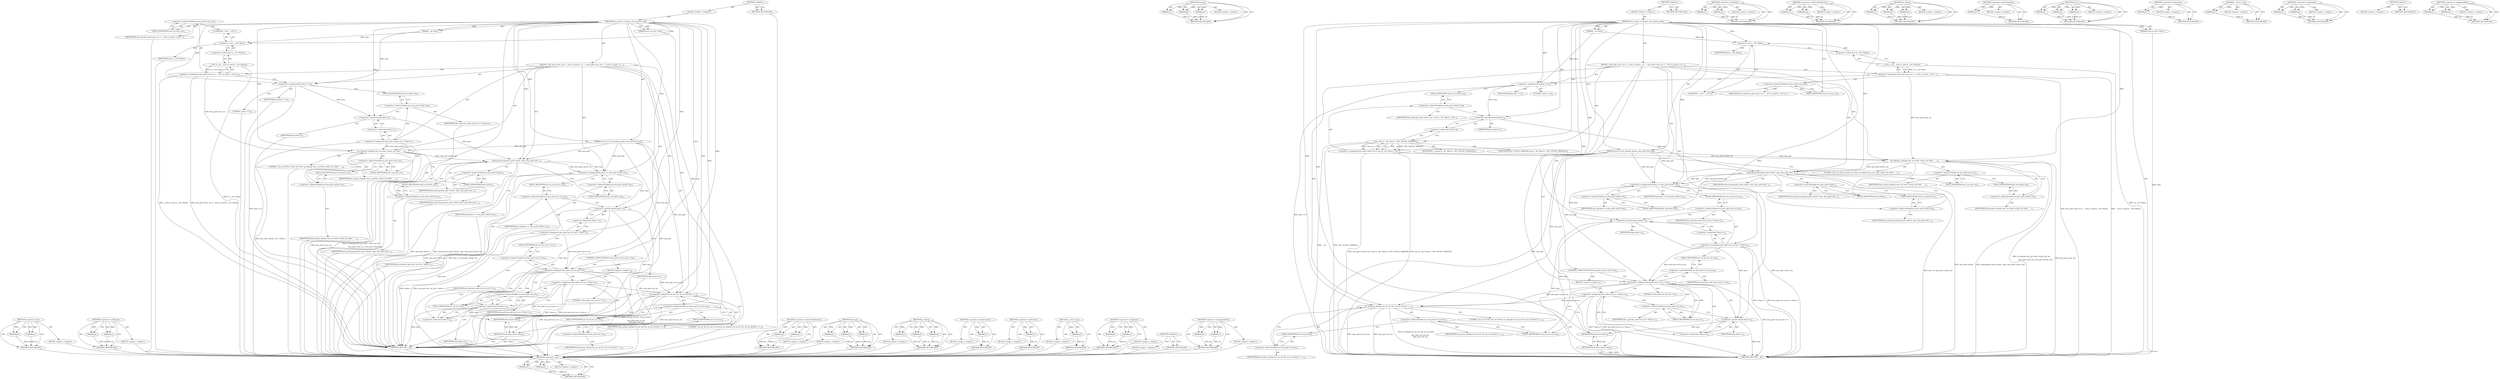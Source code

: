 digraph "&lt;operator&gt;.assignmentPlus" {
vulnerable_129 [label=<(METHOD,&lt;operator&gt;.cast)>];
vulnerable_130 [label=<(PARAM,p1)>];
vulnerable_131 [label=<(PARAM,p2)>];
vulnerable_132 [label=<(BLOCK,&lt;empty&gt;,&lt;empty&gt;)>];
vulnerable_133 [label=<(METHOD_RETURN,ANY)>];
vulnerable_155 [label=<(METHOD,&lt;operator&gt;.notEquals)>];
vulnerable_156 [label=<(PARAM,p1)>];
vulnerable_157 [label=<(PARAM,p2)>];
vulnerable_158 [label=<(BLOCK,&lt;empty&gt;,&lt;empty&gt;)>];
vulnerable_159 [label=<(METHOD_RETURN,ANY)>];
vulnerable_6 [label=<(METHOD,&lt;global&gt;)<SUB>1</SUB>>];
vulnerable_7 [label=<(BLOCK,&lt;empty&gt;,&lt;empty&gt;)<SUB>1</SUB>>];
vulnerable_8 [label=<(METHOD,nci_extract_rf_params_nfca_passive_poll)<SUB>1</SUB>>];
vulnerable_9 [label=<(PARAM,struct nci_dev *ndev)<SUB>1</SUB>>];
vulnerable_10 [label=<(PARAM,struct rf_tech_specific_params_nfca_poll *nfca_poll)<SUB>2</SUB>>];
vulnerable_11 [label=<(PARAM,__u8 *data)<SUB>3</SUB>>];
vulnerable_12 [label=<(BLOCK,{
 	nfca_poll-&gt;sens_res = __le16_to_cpu(*((__u1...,{
 	nfca_poll-&gt;sens_res = __le16_to_cpu(*((__u1...)<SUB>4</SUB>>];
vulnerable_13 [label=<(&lt;operator&gt;.assignment,nfca_poll-&gt;sens_res = __le16_to_cpu(*((__u16 *)...)<SUB>5</SUB>>];
vulnerable_14 [label=<(&lt;operator&gt;.indirectFieldAccess,nfca_poll-&gt;sens_res)<SUB>5</SUB>>];
vulnerable_15 [label=<(IDENTIFIER,nfca_poll,nfca_poll-&gt;sens_res = __le16_to_cpu(*((__u16 *)...)<SUB>5</SUB>>];
vulnerable_16 [label=<(FIELD_IDENTIFIER,sens_res,sens_res)<SUB>5</SUB>>];
vulnerable_17 [label=<(__le16_to_cpu,__le16_to_cpu(*((__u16 *)data)))<SUB>5</SUB>>];
vulnerable_18 [label=<(&lt;operator&gt;.indirection,*((__u16 *)data))<SUB>5</SUB>>];
vulnerable_19 [label=<(&lt;operator&gt;.cast,(__u16 *)data)<SUB>5</SUB>>];
vulnerable_20 [label=<(UNKNOWN,__u16 *,__u16 *)<SUB>5</SUB>>];
vulnerable_21 [label=<(IDENTIFIER,data,(__u16 *)data)<SUB>5</SUB>>];
vulnerable_22 [label=<(&lt;operator&gt;.assignmentPlus,data += 2)<SUB>6</SUB>>];
vulnerable_23 [label=<(IDENTIFIER,data,data += 2)<SUB>6</SUB>>];
vulnerable_24 [label=<(LITERAL,2,data += 2)<SUB>6</SUB>>];
vulnerable_25 [label=<(&lt;operator&gt;.assignment,nfca_poll-&gt;nfcid1_len = *data++)<SUB>8</SUB>>];
vulnerable_26 [label=<(&lt;operator&gt;.indirectFieldAccess,nfca_poll-&gt;nfcid1_len)<SUB>8</SUB>>];
vulnerable_27 [label=<(IDENTIFIER,nfca_poll,nfca_poll-&gt;nfcid1_len = *data++)<SUB>8</SUB>>];
vulnerable_28 [label=<(FIELD_IDENTIFIER,nfcid1_len,nfcid1_len)<SUB>8</SUB>>];
vulnerable_29 [label=<(&lt;operator&gt;.indirection,*data++)<SUB>8</SUB>>];
vulnerable_30 [label=<(&lt;operator&gt;.postIncrement,data++)<SUB>8</SUB>>];
vulnerable_31 [label=<(IDENTIFIER,data,data++)<SUB>8</SUB>>];
vulnerable_32 [label=<(pr_debug,pr_debug(&quot;sens_res 0x%x, nfcid1_len %d\n&quot;,
 		 ...)<SUB>10</SUB>>];
vulnerable_33 [label=<(LITERAL,&quot;sens_res 0x%x, nfcid1_len %d\n&quot;,pr_debug(&quot;sens_res 0x%x, nfcid1_len %d\n&quot;,
 		 ...)<SUB>10</SUB>>];
vulnerable_34 [label=<(&lt;operator&gt;.indirectFieldAccess,nfca_poll-&gt;sens_res)<SUB>11</SUB>>];
vulnerable_35 [label=<(IDENTIFIER,nfca_poll,pr_debug(&quot;sens_res 0x%x, nfcid1_len %d\n&quot;,
 		 ...)<SUB>11</SUB>>];
vulnerable_36 [label=<(FIELD_IDENTIFIER,sens_res,sens_res)<SUB>11</SUB>>];
vulnerable_37 [label=<(&lt;operator&gt;.indirectFieldAccess,nfca_poll-&gt;nfcid1_len)<SUB>11</SUB>>];
vulnerable_38 [label=<(IDENTIFIER,nfca_poll,pr_debug(&quot;sens_res 0x%x, nfcid1_len %d\n&quot;,
 		 ...)<SUB>11</SUB>>];
vulnerable_39 [label=<(FIELD_IDENTIFIER,nfcid1_len,nfcid1_len)<SUB>11</SUB>>];
vulnerable_40 [label=<(memcpy,memcpy(nfca_poll-&gt;nfcid1, data, nfca_poll-&gt;nfci...)<SUB>13</SUB>>];
vulnerable_41 [label=<(&lt;operator&gt;.indirectFieldAccess,nfca_poll-&gt;nfcid1)<SUB>13</SUB>>];
vulnerable_42 [label=<(IDENTIFIER,nfca_poll,memcpy(nfca_poll-&gt;nfcid1, data, nfca_poll-&gt;nfci...)<SUB>13</SUB>>];
vulnerable_43 [label=<(FIELD_IDENTIFIER,nfcid1,nfcid1)<SUB>13</SUB>>];
vulnerable_44 [label=<(IDENTIFIER,data,memcpy(nfca_poll-&gt;nfcid1, data, nfca_poll-&gt;nfci...)<SUB>13</SUB>>];
vulnerable_45 [label=<(&lt;operator&gt;.indirectFieldAccess,nfca_poll-&gt;nfcid1_len)<SUB>13</SUB>>];
vulnerable_46 [label=<(IDENTIFIER,nfca_poll,memcpy(nfca_poll-&gt;nfcid1, data, nfca_poll-&gt;nfci...)<SUB>13</SUB>>];
vulnerable_47 [label=<(FIELD_IDENTIFIER,nfcid1_len,nfcid1_len)<SUB>13</SUB>>];
vulnerable_48 [label=<(&lt;operator&gt;.assignmentPlus,data += nfca_poll-&gt;nfcid1_len)<SUB>14</SUB>>];
vulnerable_49 [label=<(IDENTIFIER,data,data += nfca_poll-&gt;nfcid1_len)<SUB>14</SUB>>];
vulnerable_50 [label=<(&lt;operator&gt;.indirectFieldAccess,nfca_poll-&gt;nfcid1_len)<SUB>14</SUB>>];
vulnerable_51 [label=<(IDENTIFIER,nfca_poll,data += nfca_poll-&gt;nfcid1_len)<SUB>14</SUB>>];
vulnerable_52 [label=<(FIELD_IDENTIFIER,nfcid1_len,nfcid1_len)<SUB>14</SUB>>];
vulnerable_53 [label=<(&lt;operator&gt;.assignment,nfca_poll-&gt;sel_res_len = *data++)<SUB>16</SUB>>];
vulnerable_54 [label=<(&lt;operator&gt;.indirectFieldAccess,nfca_poll-&gt;sel_res_len)<SUB>16</SUB>>];
vulnerable_55 [label=<(IDENTIFIER,nfca_poll,nfca_poll-&gt;sel_res_len = *data++)<SUB>16</SUB>>];
vulnerable_56 [label=<(FIELD_IDENTIFIER,sel_res_len,sel_res_len)<SUB>16</SUB>>];
vulnerable_57 [label=<(&lt;operator&gt;.indirection,*data++)<SUB>16</SUB>>];
vulnerable_58 [label=<(&lt;operator&gt;.postIncrement,data++)<SUB>16</SUB>>];
vulnerable_59 [label=<(IDENTIFIER,data,data++)<SUB>16</SUB>>];
vulnerable_60 [label=<(CONTROL_STRUCTURE,IF,if (nfca_poll-&gt;sel_res_len != 0))<SUB>18</SUB>>];
vulnerable_61 [label=<(&lt;operator&gt;.notEquals,nfca_poll-&gt;sel_res_len != 0)<SUB>18</SUB>>];
vulnerable_62 [label=<(&lt;operator&gt;.indirectFieldAccess,nfca_poll-&gt;sel_res_len)<SUB>18</SUB>>];
vulnerable_63 [label=<(IDENTIFIER,nfca_poll,nfca_poll-&gt;sel_res_len != 0)<SUB>18</SUB>>];
vulnerable_64 [label=<(FIELD_IDENTIFIER,sel_res_len,sel_res_len)<SUB>18</SUB>>];
vulnerable_65 [label=<(LITERAL,0,nfca_poll-&gt;sel_res_len != 0)<SUB>18</SUB>>];
vulnerable_66 [label=<(BLOCK,&lt;empty&gt;,&lt;empty&gt;)<SUB>19</SUB>>];
vulnerable_67 [label=<(&lt;operator&gt;.assignment,nfca_poll-&gt;sel_res = *data++)<SUB>19</SUB>>];
vulnerable_68 [label=<(&lt;operator&gt;.indirectFieldAccess,nfca_poll-&gt;sel_res)<SUB>19</SUB>>];
vulnerable_69 [label=<(IDENTIFIER,nfca_poll,nfca_poll-&gt;sel_res = *data++)<SUB>19</SUB>>];
vulnerable_70 [label=<(FIELD_IDENTIFIER,sel_res,sel_res)<SUB>19</SUB>>];
vulnerable_71 [label=<(&lt;operator&gt;.indirection,*data++)<SUB>19</SUB>>];
vulnerable_72 [label=<(&lt;operator&gt;.postIncrement,data++)<SUB>19</SUB>>];
vulnerable_73 [label=<(IDENTIFIER,data,data++)<SUB>19</SUB>>];
vulnerable_74 [label=<(pr_debug,pr_debug(&quot;sel_res_len %d, sel_res 0x%x\n&quot;,
		 n...)<SUB>21</SUB>>];
vulnerable_75 [label=<(LITERAL,&quot;sel_res_len %d, sel_res 0x%x\n&quot;,pr_debug(&quot;sel_res_len %d, sel_res 0x%x\n&quot;,
		 n...)<SUB>21</SUB>>];
vulnerable_76 [label=<(&lt;operator&gt;.indirectFieldAccess,nfca_poll-&gt;sel_res_len)<SUB>22</SUB>>];
vulnerable_77 [label=<(IDENTIFIER,nfca_poll,pr_debug(&quot;sel_res_len %d, sel_res 0x%x\n&quot;,
		 n...)<SUB>22</SUB>>];
vulnerable_78 [label=<(FIELD_IDENTIFIER,sel_res_len,sel_res_len)<SUB>22</SUB>>];
vulnerable_79 [label=<(&lt;operator&gt;.indirectFieldAccess,nfca_poll-&gt;sel_res)<SUB>23</SUB>>];
vulnerable_80 [label=<(IDENTIFIER,nfca_poll,pr_debug(&quot;sel_res_len %d, sel_res 0x%x\n&quot;,
		 n...)<SUB>23</SUB>>];
vulnerable_81 [label=<(FIELD_IDENTIFIER,sel_res,sel_res)<SUB>23</SUB>>];
vulnerable_82 [label=<(RETURN,return data;,return data;)<SUB>25</SUB>>];
vulnerable_83 [label=<(IDENTIFIER,data,return data;)<SUB>25</SUB>>];
vulnerable_84 [label=<(METHOD_RETURN,__u8)<SUB>1</SUB>>];
vulnerable_86 [label=<(METHOD_RETURN,ANY)<SUB>1</SUB>>];
vulnerable_116 [label=<(METHOD,&lt;operator&gt;.indirectFieldAccess)>];
vulnerable_117 [label=<(PARAM,p1)>];
vulnerable_118 [label=<(PARAM,p2)>];
vulnerable_119 [label=<(BLOCK,&lt;empty&gt;,&lt;empty&gt;)>];
vulnerable_120 [label=<(METHOD_RETURN,ANY)>];
vulnerable_149 [label=<(METHOD,memcpy)>];
vulnerable_150 [label=<(PARAM,p1)>];
vulnerable_151 [label=<(PARAM,p2)>];
vulnerable_152 [label=<(PARAM,p3)>];
vulnerable_153 [label=<(BLOCK,&lt;empty&gt;,&lt;empty&gt;)>];
vulnerable_154 [label=<(METHOD_RETURN,ANY)>];
vulnerable_143 [label=<(METHOD,pr_debug)>];
vulnerable_144 [label=<(PARAM,p1)>];
vulnerable_145 [label=<(PARAM,p2)>];
vulnerable_146 [label=<(PARAM,p3)>];
vulnerable_147 [label=<(BLOCK,&lt;empty&gt;,&lt;empty&gt;)>];
vulnerable_148 [label=<(METHOD_RETURN,ANY)>];
vulnerable_139 [label=<(METHOD,&lt;operator&gt;.postIncrement)>];
vulnerable_140 [label=<(PARAM,p1)>];
vulnerable_141 [label=<(BLOCK,&lt;empty&gt;,&lt;empty&gt;)>];
vulnerable_142 [label=<(METHOD_RETURN,ANY)>];
vulnerable_125 [label=<(METHOD,&lt;operator&gt;.indirection)>];
vulnerable_126 [label=<(PARAM,p1)>];
vulnerable_127 [label=<(BLOCK,&lt;empty&gt;,&lt;empty&gt;)>];
vulnerable_128 [label=<(METHOD_RETURN,ANY)>];
vulnerable_121 [label=<(METHOD,__le16_to_cpu)>];
vulnerable_122 [label=<(PARAM,p1)>];
vulnerable_123 [label=<(BLOCK,&lt;empty&gt;,&lt;empty&gt;)>];
vulnerable_124 [label=<(METHOD_RETURN,ANY)>];
vulnerable_111 [label=<(METHOD,&lt;operator&gt;.assignment)>];
vulnerable_112 [label=<(PARAM,p1)>];
vulnerable_113 [label=<(PARAM,p2)>];
vulnerable_114 [label=<(BLOCK,&lt;empty&gt;,&lt;empty&gt;)>];
vulnerable_115 [label=<(METHOD_RETURN,ANY)>];
vulnerable_105 [label=<(METHOD,&lt;global&gt;)<SUB>1</SUB>>];
vulnerable_106 [label=<(BLOCK,&lt;empty&gt;,&lt;empty&gt;)>];
vulnerable_107 [label=<(METHOD_RETURN,ANY)>];
vulnerable_134 [label=<(METHOD,&lt;operator&gt;.assignmentPlus)>];
vulnerable_135 [label=<(PARAM,p1)>];
vulnerable_136 [label=<(PARAM,p2)>];
vulnerable_137 [label=<(BLOCK,&lt;empty&gt;,&lt;empty&gt;)>];
vulnerable_138 [label=<(METHOD_RETURN,ANY)>];
fixed_132 [label=<(METHOD,&lt;operator&gt;.cast)>];
fixed_133 [label=<(PARAM,p1)>];
fixed_134 [label=<(PARAM,p2)>];
fixed_135 [label=<(BLOCK,&lt;empty&gt;,&lt;empty&gt;)>];
fixed_136 [label=<(METHOD_RETURN,ANY)>];
fixed_158 [label=<(METHOD,memcpy)>];
fixed_159 [label=<(PARAM,p1)>];
fixed_160 [label=<(PARAM,p2)>];
fixed_161 [label=<(PARAM,p3)>];
fixed_162 [label=<(BLOCK,&lt;empty&gt;,&lt;empty&gt;)>];
fixed_163 [label=<(METHOD_RETURN,ANY)>];
fixed_6 [label=<(METHOD,&lt;global&gt;)<SUB>1</SUB>>];
fixed_7 [label=<(BLOCK,&lt;empty&gt;,&lt;empty&gt;)<SUB>1</SUB>>];
fixed_8 [label=<(METHOD,nci_extract_rf_params_nfca_passive_poll)<SUB>1</SUB>>];
fixed_9 [label=<(PARAM,struct nci_dev *ndev)<SUB>1</SUB>>];
fixed_10 [label=<(PARAM,struct rf_tech_specific_params_nfca_poll *nfca_poll)<SUB>2</SUB>>];
fixed_11 [label=<(PARAM,__u8 *data)<SUB>3</SUB>>];
fixed_12 [label=<(BLOCK,{
 	nfca_poll-&gt;sens_res = __le16_to_cpu(*((__u1...,{
 	nfca_poll-&gt;sens_res = __le16_to_cpu(*((__u1...)<SUB>4</SUB>>];
fixed_13 [label=<(&lt;operator&gt;.assignment,nfca_poll-&gt;sens_res = __le16_to_cpu(*((__u16 *)...)<SUB>5</SUB>>];
fixed_14 [label=<(&lt;operator&gt;.indirectFieldAccess,nfca_poll-&gt;sens_res)<SUB>5</SUB>>];
fixed_15 [label=<(IDENTIFIER,nfca_poll,nfca_poll-&gt;sens_res = __le16_to_cpu(*((__u16 *)...)<SUB>5</SUB>>];
fixed_16 [label=<(FIELD_IDENTIFIER,sens_res,sens_res)<SUB>5</SUB>>];
fixed_17 [label=<(__le16_to_cpu,__le16_to_cpu(*((__u16 *)data)))<SUB>5</SUB>>];
fixed_18 [label=<(&lt;operator&gt;.indirection,*((__u16 *)data))<SUB>5</SUB>>];
fixed_19 [label=<(&lt;operator&gt;.cast,(__u16 *)data)<SUB>5</SUB>>];
fixed_20 [label=<(UNKNOWN,__u16 *,__u16 *)<SUB>5</SUB>>];
fixed_21 [label=<(IDENTIFIER,data,(__u16 *)data)<SUB>5</SUB>>];
fixed_22 [label=<(&lt;operator&gt;.assignmentPlus,data += 2)<SUB>6</SUB>>];
fixed_23 [label=<(IDENTIFIER,data,data += 2)<SUB>6</SUB>>];
fixed_24 [label=<(LITERAL,2,data += 2)<SUB>6</SUB>>];
fixed_25 [label=<(&lt;operator&gt;.assignment,nfca_poll-&gt;nfcid1_len = min_t(__u8, *data++, NF...)<SUB>8</SUB>>];
fixed_26 [label=<(&lt;operator&gt;.indirectFieldAccess,nfca_poll-&gt;nfcid1_len)<SUB>8</SUB>>];
fixed_27 [label=<(IDENTIFIER,nfca_poll,nfca_poll-&gt;nfcid1_len = min_t(__u8, *data++, NF...)<SUB>8</SUB>>];
fixed_28 [label=<(FIELD_IDENTIFIER,nfcid1_len,nfcid1_len)<SUB>8</SUB>>];
fixed_29 [label=<(min_t,min_t(__u8, *data++, NFC_NFCID1_MAXSIZE))<SUB>8</SUB>>];
fixed_30 [label=<(IDENTIFIER,__u8,min_t(__u8, *data++, NFC_NFCID1_MAXSIZE))<SUB>8</SUB>>];
fixed_31 [label=<(&lt;operator&gt;.indirection,*data++)<SUB>8</SUB>>];
fixed_32 [label=<(&lt;operator&gt;.postIncrement,data++)<SUB>8</SUB>>];
fixed_33 [label=<(IDENTIFIER,data,data++)<SUB>8</SUB>>];
fixed_34 [label=<(IDENTIFIER,NFC_NFCID1_MAXSIZE,min_t(__u8, *data++, NFC_NFCID1_MAXSIZE))<SUB>8</SUB>>];
fixed_35 [label=<(pr_debug,pr_debug(&quot;sens_res 0x%x, nfcid1_len %d\n&quot;,
 		 ...)<SUB>10</SUB>>];
fixed_36 [label=<(LITERAL,&quot;sens_res 0x%x, nfcid1_len %d\n&quot;,pr_debug(&quot;sens_res 0x%x, nfcid1_len %d\n&quot;,
 		 ...)<SUB>10</SUB>>];
fixed_37 [label=<(&lt;operator&gt;.indirectFieldAccess,nfca_poll-&gt;sens_res)<SUB>11</SUB>>];
fixed_38 [label=<(IDENTIFIER,nfca_poll,pr_debug(&quot;sens_res 0x%x, nfcid1_len %d\n&quot;,
 		 ...)<SUB>11</SUB>>];
fixed_39 [label=<(FIELD_IDENTIFIER,sens_res,sens_res)<SUB>11</SUB>>];
fixed_40 [label=<(&lt;operator&gt;.indirectFieldAccess,nfca_poll-&gt;nfcid1_len)<SUB>11</SUB>>];
fixed_41 [label=<(IDENTIFIER,nfca_poll,pr_debug(&quot;sens_res 0x%x, nfcid1_len %d\n&quot;,
 		 ...)<SUB>11</SUB>>];
fixed_42 [label=<(FIELD_IDENTIFIER,nfcid1_len,nfcid1_len)<SUB>11</SUB>>];
fixed_43 [label=<(memcpy,memcpy(nfca_poll-&gt;nfcid1, data, nfca_poll-&gt;nfci...)<SUB>13</SUB>>];
fixed_44 [label=<(&lt;operator&gt;.indirectFieldAccess,nfca_poll-&gt;nfcid1)<SUB>13</SUB>>];
fixed_45 [label=<(IDENTIFIER,nfca_poll,memcpy(nfca_poll-&gt;nfcid1, data, nfca_poll-&gt;nfci...)<SUB>13</SUB>>];
fixed_46 [label=<(FIELD_IDENTIFIER,nfcid1,nfcid1)<SUB>13</SUB>>];
fixed_47 [label=<(IDENTIFIER,data,memcpy(nfca_poll-&gt;nfcid1, data, nfca_poll-&gt;nfci...)<SUB>13</SUB>>];
fixed_48 [label=<(&lt;operator&gt;.indirectFieldAccess,nfca_poll-&gt;nfcid1_len)<SUB>13</SUB>>];
fixed_49 [label=<(IDENTIFIER,nfca_poll,memcpy(nfca_poll-&gt;nfcid1, data, nfca_poll-&gt;nfci...)<SUB>13</SUB>>];
fixed_50 [label=<(FIELD_IDENTIFIER,nfcid1_len,nfcid1_len)<SUB>13</SUB>>];
fixed_51 [label=<(&lt;operator&gt;.assignmentPlus,data += nfca_poll-&gt;nfcid1_len)<SUB>14</SUB>>];
fixed_52 [label=<(IDENTIFIER,data,data += nfca_poll-&gt;nfcid1_len)<SUB>14</SUB>>];
fixed_53 [label=<(&lt;operator&gt;.indirectFieldAccess,nfca_poll-&gt;nfcid1_len)<SUB>14</SUB>>];
fixed_54 [label=<(IDENTIFIER,nfca_poll,data += nfca_poll-&gt;nfcid1_len)<SUB>14</SUB>>];
fixed_55 [label=<(FIELD_IDENTIFIER,nfcid1_len,nfcid1_len)<SUB>14</SUB>>];
fixed_56 [label=<(&lt;operator&gt;.assignment,nfca_poll-&gt;sel_res_len = *data++)<SUB>16</SUB>>];
fixed_57 [label=<(&lt;operator&gt;.indirectFieldAccess,nfca_poll-&gt;sel_res_len)<SUB>16</SUB>>];
fixed_58 [label=<(IDENTIFIER,nfca_poll,nfca_poll-&gt;sel_res_len = *data++)<SUB>16</SUB>>];
fixed_59 [label=<(FIELD_IDENTIFIER,sel_res_len,sel_res_len)<SUB>16</SUB>>];
fixed_60 [label=<(&lt;operator&gt;.indirection,*data++)<SUB>16</SUB>>];
fixed_61 [label=<(&lt;operator&gt;.postIncrement,data++)<SUB>16</SUB>>];
fixed_62 [label=<(IDENTIFIER,data,data++)<SUB>16</SUB>>];
fixed_63 [label=<(CONTROL_STRUCTURE,IF,if (nfca_poll-&gt;sel_res_len != 0))<SUB>18</SUB>>];
fixed_64 [label=<(&lt;operator&gt;.notEquals,nfca_poll-&gt;sel_res_len != 0)<SUB>18</SUB>>];
fixed_65 [label=<(&lt;operator&gt;.indirectFieldAccess,nfca_poll-&gt;sel_res_len)<SUB>18</SUB>>];
fixed_66 [label=<(IDENTIFIER,nfca_poll,nfca_poll-&gt;sel_res_len != 0)<SUB>18</SUB>>];
fixed_67 [label=<(FIELD_IDENTIFIER,sel_res_len,sel_res_len)<SUB>18</SUB>>];
fixed_68 [label=<(LITERAL,0,nfca_poll-&gt;sel_res_len != 0)<SUB>18</SUB>>];
fixed_69 [label=<(BLOCK,&lt;empty&gt;,&lt;empty&gt;)<SUB>19</SUB>>];
fixed_70 [label=<(&lt;operator&gt;.assignment,nfca_poll-&gt;sel_res = *data++)<SUB>19</SUB>>];
fixed_71 [label=<(&lt;operator&gt;.indirectFieldAccess,nfca_poll-&gt;sel_res)<SUB>19</SUB>>];
fixed_72 [label=<(IDENTIFIER,nfca_poll,nfca_poll-&gt;sel_res = *data++)<SUB>19</SUB>>];
fixed_73 [label=<(FIELD_IDENTIFIER,sel_res,sel_res)<SUB>19</SUB>>];
fixed_74 [label=<(&lt;operator&gt;.indirection,*data++)<SUB>19</SUB>>];
fixed_75 [label=<(&lt;operator&gt;.postIncrement,data++)<SUB>19</SUB>>];
fixed_76 [label=<(IDENTIFIER,data,data++)<SUB>19</SUB>>];
fixed_77 [label=<(pr_debug,pr_debug(&quot;sel_res_len %d, sel_res 0x%x\n&quot;,
		 n...)<SUB>21</SUB>>];
fixed_78 [label=<(LITERAL,&quot;sel_res_len %d, sel_res 0x%x\n&quot;,pr_debug(&quot;sel_res_len %d, sel_res 0x%x\n&quot;,
		 n...)<SUB>21</SUB>>];
fixed_79 [label=<(&lt;operator&gt;.indirectFieldAccess,nfca_poll-&gt;sel_res_len)<SUB>22</SUB>>];
fixed_80 [label=<(IDENTIFIER,nfca_poll,pr_debug(&quot;sel_res_len %d, sel_res 0x%x\n&quot;,
		 n...)<SUB>22</SUB>>];
fixed_81 [label=<(FIELD_IDENTIFIER,sel_res_len,sel_res_len)<SUB>22</SUB>>];
fixed_82 [label=<(&lt;operator&gt;.indirectFieldAccess,nfca_poll-&gt;sel_res)<SUB>23</SUB>>];
fixed_83 [label=<(IDENTIFIER,nfca_poll,pr_debug(&quot;sel_res_len %d, sel_res 0x%x\n&quot;,
		 n...)<SUB>23</SUB>>];
fixed_84 [label=<(FIELD_IDENTIFIER,sel_res,sel_res)<SUB>23</SUB>>];
fixed_85 [label=<(RETURN,return data;,return data;)<SUB>25</SUB>>];
fixed_86 [label=<(IDENTIFIER,data,return data;)<SUB>25</SUB>>];
fixed_87 [label=<(METHOD_RETURN,__u8)<SUB>1</SUB>>];
fixed_89 [label=<(METHOD_RETURN,ANY)<SUB>1</SUB>>];
fixed_164 [label=<(METHOD,&lt;operator&gt;.notEquals)>];
fixed_165 [label=<(PARAM,p1)>];
fixed_166 [label=<(PARAM,p2)>];
fixed_167 [label=<(BLOCK,&lt;empty&gt;,&lt;empty&gt;)>];
fixed_168 [label=<(METHOD_RETURN,ANY)>];
fixed_119 [label=<(METHOD,&lt;operator&gt;.indirectFieldAccess)>];
fixed_120 [label=<(PARAM,p1)>];
fixed_121 [label=<(PARAM,p2)>];
fixed_122 [label=<(BLOCK,&lt;empty&gt;,&lt;empty&gt;)>];
fixed_123 [label=<(METHOD_RETURN,ANY)>];
fixed_152 [label=<(METHOD,pr_debug)>];
fixed_153 [label=<(PARAM,p1)>];
fixed_154 [label=<(PARAM,p2)>];
fixed_155 [label=<(PARAM,p3)>];
fixed_156 [label=<(BLOCK,&lt;empty&gt;,&lt;empty&gt;)>];
fixed_157 [label=<(METHOD_RETURN,ANY)>];
fixed_148 [label=<(METHOD,&lt;operator&gt;.postIncrement)>];
fixed_149 [label=<(PARAM,p1)>];
fixed_150 [label=<(BLOCK,&lt;empty&gt;,&lt;empty&gt;)>];
fixed_151 [label=<(METHOD_RETURN,ANY)>];
fixed_142 [label=<(METHOD,min_t)>];
fixed_143 [label=<(PARAM,p1)>];
fixed_144 [label=<(PARAM,p2)>];
fixed_145 [label=<(PARAM,p3)>];
fixed_146 [label=<(BLOCK,&lt;empty&gt;,&lt;empty&gt;)>];
fixed_147 [label=<(METHOD_RETURN,ANY)>];
fixed_128 [label=<(METHOD,&lt;operator&gt;.indirection)>];
fixed_129 [label=<(PARAM,p1)>];
fixed_130 [label=<(BLOCK,&lt;empty&gt;,&lt;empty&gt;)>];
fixed_131 [label=<(METHOD_RETURN,ANY)>];
fixed_124 [label=<(METHOD,__le16_to_cpu)>];
fixed_125 [label=<(PARAM,p1)>];
fixed_126 [label=<(BLOCK,&lt;empty&gt;,&lt;empty&gt;)>];
fixed_127 [label=<(METHOD_RETURN,ANY)>];
fixed_114 [label=<(METHOD,&lt;operator&gt;.assignment)>];
fixed_115 [label=<(PARAM,p1)>];
fixed_116 [label=<(PARAM,p2)>];
fixed_117 [label=<(BLOCK,&lt;empty&gt;,&lt;empty&gt;)>];
fixed_118 [label=<(METHOD_RETURN,ANY)>];
fixed_108 [label=<(METHOD,&lt;global&gt;)<SUB>1</SUB>>];
fixed_109 [label=<(BLOCK,&lt;empty&gt;,&lt;empty&gt;)>];
fixed_110 [label=<(METHOD_RETURN,ANY)>];
fixed_137 [label=<(METHOD,&lt;operator&gt;.assignmentPlus)>];
fixed_138 [label=<(PARAM,p1)>];
fixed_139 [label=<(PARAM,p2)>];
fixed_140 [label=<(BLOCK,&lt;empty&gt;,&lt;empty&gt;)>];
fixed_141 [label=<(METHOD_RETURN,ANY)>];
vulnerable_129 -> vulnerable_130  [key=0, label="AST: "];
vulnerable_129 -> vulnerable_130  [key=1, label="DDG: "];
vulnerable_129 -> vulnerable_132  [key=0, label="AST: "];
vulnerable_129 -> vulnerable_131  [key=0, label="AST: "];
vulnerable_129 -> vulnerable_131  [key=1, label="DDG: "];
vulnerable_129 -> vulnerable_133  [key=0, label="AST: "];
vulnerable_129 -> vulnerable_133  [key=1, label="CFG: "];
vulnerable_130 -> vulnerable_133  [key=0, label="DDG: p1"];
vulnerable_131 -> vulnerable_133  [key=0, label="DDG: p2"];
vulnerable_132 -> fixed_132  [key=0];
vulnerable_133 -> fixed_132  [key=0];
vulnerable_155 -> vulnerable_156  [key=0, label="AST: "];
vulnerable_155 -> vulnerable_156  [key=1, label="DDG: "];
vulnerable_155 -> vulnerable_158  [key=0, label="AST: "];
vulnerable_155 -> vulnerable_157  [key=0, label="AST: "];
vulnerable_155 -> vulnerable_157  [key=1, label="DDG: "];
vulnerable_155 -> vulnerable_159  [key=0, label="AST: "];
vulnerable_155 -> vulnerable_159  [key=1, label="CFG: "];
vulnerable_156 -> vulnerable_159  [key=0, label="DDG: p1"];
vulnerable_157 -> vulnerable_159  [key=0, label="DDG: p2"];
vulnerable_158 -> fixed_132  [key=0];
vulnerable_159 -> fixed_132  [key=0];
vulnerable_6 -> vulnerable_7  [key=0, label="AST: "];
vulnerable_6 -> vulnerable_86  [key=0, label="AST: "];
vulnerable_6 -> vulnerable_86  [key=1, label="CFG: "];
vulnerable_7 -> vulnerable_8  [key=0, label="AST: "];
vulnerable_8 -> vulnerable_9  [key=0, label="AST: "];
vulnerable_8 -> vulnerable_9  [key=1, label="DDG: "];
vulnerable_8 -> vulnerable_10  [key=0, label="AST: "];
vulnerable_8 -> vulnerable_10  [key=1, label="DDG: "];
vulnerable_8 -> vulnerable_11  [key=0, label="AST: "];
vulnerable_8 -> vulnerable_11  [key=1, label="DDG: "];
vulnerable_8 -> vulnerable_12  [key=0, label="AST: "];
vulnerable_8 -> vulnerable_84  [key=0, label="AST: "];
vulnerable_8 -> vulnerable_16  [key=0, label="CFG: "];
vulnerable_8 -> vulnerable_22  [key=0, label="DDG: "];
vulnerable_8 -> vulnerable_32  [key=0, label="DDG: "];
vulnerable_8 -> vulnerable_40  [key=0, label="DDG: "];
vulnerable_8 -> vulnerable_48  [key=0, label="DDG: "];
vulnerable_8 -> vulnerable_74  [key=0, label="DDG: "];
vulnerable_8 -> vulnerable_83  [key=0, label="DDG: "];
vulnerable_8 -> vulnerable_61  [key=0, label="DDG: "];
vulnerable_8 -> vulnerable_30  [key=0, label="DDG: "];
vulnerable_8 -> vulnerable_58  [key=0, label="DDG: "];
vulnerable_8 -> vulnerable_19  [key=0, label="DDG: "];
vulnerable_8 -> vulnerable_72  [key=0, label="DDG: "];
vulnerable_9 -> vulnerable_84  [key=0, label="DDG: ndev"];
vulnerable_10 -> vulnerable_84  [key=0, label="DDG: nfca_poll"];
vulnerable_10 -> vulnerable_48  [key=0, label="DDG: nfca_poll"];
vulnerable_10 -> vulnerable_32  [key=0, label="DDG: nfca_poll"];
vulnerable_10 -> vulnerable_40  [key=0, label="DDG: nfca_poll"];
vulnerable_10 -> vulnerable_74  [key=0, label="DDG: nfca_poll"];
vulnerable_10 -> vulnerable_61  [key=0, label="DDG: nfca_poll"];
vulnerable_11 -> vulnerable_22  [key=0, label="DDG: data"];
vulnerable_11 -> vulnerable_19  [key=0, label="DDG: data"];
vulnerable_12 -> vulnerable_13  [key=0, label="AST: "];
vulnerable_12 -> vulnerable_22  [key=0, label="AST: "];
vulnerable_12 -> vulnerable_25  [key=0, label="AST: "];
vulnerable_12 -> vulnerable_32  [key=0, label="AST: "];
vulnerable_12 -> vulnerable_40  [key=0, label="AST: "];
vulnerable_12 -> vulnerable_48  [key=0, label="AST: "];
vulnerable_12 -> vulnerable_53  [key=0, label="AST: "];
vulnerable_12 -> vulnerable_60  [key=0, label="AST: "];
vulnerable_12 -> vulnerable_74  [key=0, label="AST: "];
vulnerable_12 -> vulnerable_82  [key=0, label="AST: "];
vulnerable_13 -> vulnerable_14  [key=0, label="AST: "];
vulnerable_13 -> vulnerable_17  [key=0, label="AST: "];
vulnerable_13 -> vulnerable_22  [key=0, label="CFG: "];
vulnerable_13 -> vulnerable_84  [key=0, label="DDG: __le16_to_cpu(*((__u16 *)data))"];
vulnerable_13 -> vulnerable_84  [key=1, label="DDG: nfca_poll-&gt;sens_res = __le16_to_cpu(*((__u16 *)data))"];
vulnerable_13 -> vulnerable_32  [key=0, label="DDG: nfca_poll-&gt;sens_res"];
vulnerable_14 -> vulnerable_15  [key=0, label="AST: "];
vulnerable_14 -> vulnerable_16  [key=0, label="AST: "];
vulnerable_14 -> vulnerable_20  [key=0, label="CFG: "];
vulnerable_15 -> fixed_132  [key=0];
vulnerable_16 -> vulnerable_14  [key=0, label="CFG: "];
vulnerable_17 -> vulnerable_18  [key=0, label="AST: "];
vulnerable_17 -> vulnerable_13  [key=0, label="CFG: "];
vulnerable_17 -> vulnerable_13  [key=1, label="DDG: *((__u16 *)data)"];
vulnerable_17 -> vulnerable_84  [key=0, label="DDG: *((__u16 *)data)"];
vulnerable_18 -> vulnerable_19  [key=0, label="AST: "];
vulnerable_18 -> vulnerable_17  [key=0, label="CFG: "];
vulnerable_19 -> vulnerable_20  [key=0, label="AST: "];
vulnerable_19 -> vulnerable_21  [key=0, label="AST: "];
vulnerable_19 -> vulnerable_18  [key=0, label="CFG: "];
vulnerable_20 -> vulnerable_19  [key=0, label="CFG: "];
vulnerable_21 -> fixed_132  [key=0];
vulnerable_22 -> vulnerable_23  [key=0, label="AST: "];
vulnerable_22 -> vulnerable_24  [key=0, label="AST: "];
vulnerable_22 -> vulnerable_28  [key=0, label="CFG: "];
vulnerable_22 -> vulnerable_84  [key=0, label="DDG: data += 2"];
vulnerable_22 -> vulnerable_30  [key=0, label="DDG: data"];
vulnerable_23 -> fixed_132  [key=0];
vulnerable_24 -> fixed_132  [key=0];
vulnerable_25 -> vulnerable_26  [key=0, label="AST: "];
vulnerable_25 -> vulnerable_29  [key=0, label="AST: "];
vulnerable_25 -> vulnerable_36  [key=0, label="CFG: "];
vulnerable_25 -> vulnerable_84  [key=0, label="DDG: nfca_poll-&gt;nfcid1_len = *data++"];
vulnerable_25 -> vulnerable_32  [key=0, label="DDG: nfca_poll-&gt;nfcid1_len"];
vulnerable_26 -> vulnerable_27  [key=0, label="AST: "];
vulnerable_26 -> vulnerable_28  [key=0, label="AST: "];
vulnerable_26 -> vulnerable_30  [key=0, label="CFG: "];
vulnerable_27 -> fixed_132  [key=0];
vulnerable_28 -> vulnerable_26  [key=0, label="CFG: "];
vulnerable_29 -> vulnerable_30  [key=0, label="AST: "];
vulnerable_29 -> vulnerable_25  [key=0, label="CFG: "];
vulnerable_30 -> vulnerable_31  [key=0, label="AST: "];
vulnerable_30 -> vulnerable_29  [key=0, label="CFG: "];
vulnerable_30 -> vulnerable_40  [key=0, label="DDG: data"];
vulnerable_31 -> fixed_132  [key=0];
vulnerable_32 -> vulnerable_33  [key=0, label="AST: "];
vulnerable_32 -> vulnerable_34  [key=0, label="AST: "];
vulnerable_32 -> vulnerable_37  [key=0, label="AST: "];
vulnerable_32 -> vulnerable_43  [key=0, label="CFG: "];
vulnerable_32 -> vulnerable_84  [key=0, label="DDG: nfca_poll-&gt;sens_res"];
vulnerable_32 -> vulnerable_84  [key=1, label="DDG: pr_debug(&quot;sens_res 0x%x, nfcid1_len %d\n&quot;,
 		 nfca_poll-&gt;sens_res, nfca_poll-&gt;nfcid1_len)"];
vulnerable_32 -> vulnerable_40  [key=0, label="DDG: nfca_poll-&gt;nfcid1_len"];
vulnerable_33 -> fixed_132  [key=0];
vulnerable_34 -> vulnerable_35  [key=0, label="AST: "];
vulnerable_34 -> vulnerable_36  [key=0, label="AST: "];
vulnerable_34 -> vulnerable_39  [key=0, label="CFG: "];
vulnerable_35 -> fixed_132  [key=0];
vulnerable_36 -> vulnerable_34  [key=0, label="CFG: "];
vulnerable_37 -> vulnerable_38  [key=0, label="AST: "];
vulnerable_37 -> vulnerable_39  [key=0, label="AST: "];
vulnerable_37 -> vulnerable_32  [key=0, label="CFG: "];
vulnerable_38 -> fixed_132  [key=0];
vulnerable_39 -> vulnerable_37  [key=0, label="CFG: "];
vulnerable_40 -> vulnerable_41  [key=0, label="AST: "];
vulnerable_40 -> vulnerable_44  [key=0, label="AST: "];
vulnerable_40 -> vulnerable_45  [key=0, label="AST: "];
vulnerable_40 -> vulnerable_52  [key=0, label="CFG: "];
vulnerable_40 -> vulnerable_84  [key=0, label="DDG: nfca_poll-&gt;nfcid1"];
vulnerable_40 -> vulnerable_84  [key=1, label="DDG: memcpy(nfca_poll-&gt;nfcid1, data, nfca_poll-&gt;nfcid1_len)"];
vulnerable_40 -> vulnerable_48  [key=0, label="DDG: nfca_poll-&gt;nfcid1_len"];
vulnerable_40 -> vulnerable_48  [key=1, label="DDG: data"];
vulnerable_41 -> vulnerable_42  [key=0, label="AST: "];
vulnerable_41 -> vulnerable_43  [key=0, label="AST: "];
vulnerable_41 -> vulnerable_47  [key=0, label="CFG: "];
vulnerable_42 -> fixed_132  [key=0];
vulnerable_43 -> vulnerable_41  [key=0, label="CFG: "];
vulnerable_44 -> fixed_132  [key=0];
vulnerable_45 -> vulnerable_46  [key=0, label="AST: "];
vulnerable_45 -> vulnerable_47  [key=0, label="AST: "];
vulnerable_45 -> vulnerable_40  [key=0, label="CFG: "];
vulnerable_46 -> fixed_132  [key=0];
vulnerable_47 -> vulnerable_45  [key=0, label="CFG: "];
vulnerable_48 -> vulnerable_49  [key=0, label="AST: "];
vulnerable_48 -> vulnerable_50  [key=0, label="AST: "];
vulnerable_48 -> vulnerable_56  [key=0, label="CFG: "];
vulnerable_48 -> vulnerable_84  [key=0, label="DDG: nfca_poll-&gt;nfcid1_len"];
vulnerable_48 -> vulnerable_84  [key=1, label="DDG: data += nfca_poll-&gt;nfcid1_len"];
vulnerable_48 -> vulnerable_58  [key=0, label="DDG: data"];
vulnerable_49 -> fixed_132  [key=0];
vulnerable_50 -> vulnerable_51  [key=0, label="AST: "];
vulnerable_50 -> vulnerable_52  [key=0, label="AST: "];
vulnerable_50 -> vulnerable_48  [key=0, label="CFG: "];
vulnerable_51 -> fixed_132  [key=0];
vulnerable_52 -> vulnerable_50  [key=0, label="CFG: "];
vulnerable_53 -> vulnerable_54  [key=0, label="AST: "];
vulnerable_53 -> vulnerable_57  [key=0, label="AST: "];
vulnerable_53 -> vulnerable_64  [key=0, label="CFG: "];
vulnerable_53 -> vulnerable_84  [key=0, label="DDG: *data++"];
vulnerable_53 -> vulnerable_84  [key=1, label="DDG: nfca_poll-&gt;sel_res_len = *data++"];
vulnerable_53 -> vulnerable_61  [key=0, label="DDG: nfca_poll-&gt;sel_res_len"];
vulnerable_54 -> vulnerable_55  [key=0, label="AST: "];
vulnerable_54 -> vulnerable_56  [key=0, label="AST: "];
vulnerable_54 -> vulnerable_58  [key=0, label="CFG: "];
vulnerable_55 -> fixed_132  [key=0];
vulnerable_56 -> vulnerable_54  [key=0, label="CFG: "];
vulnerable_57 -> vulnerable_58  [key=0, label="AST: "];
vulnerable_57 -> vulnerable_53  [key=0, label="CFG: "];
vulnerable_58 -> vulnerable_59  [key=0, label="AST: "];
vulnerable_58 -> vulnerable_57  [key=0, label="CFG: "];
vulnerable_58 -> vulnerable_84  [key=0, label="DDG: data"];
vulnerable_58 -> vulnerable_83  [key=0, label="DDG: data"];
vulnerable_58 -> vulnerable_72  [key=0, label="DDG: data"];
vulnerable_59 -> fixed_132  [key=0];
vulnerable_60 -> vulnerable_61  [key=0, label="AST: "];
vulnerable_60 -> vulnerable_66  [key=0, label="AST: "];
vulnerable_61 -> vulnerable_62  [key=0, label="AST: "];
vulnerable_61 -> vulnerable_65  [key=0, label="AST: "];
vulnerable_61 -> vulnerable_70  [key=0, label="CFG: "];
vulnerable_61 -> vulnerable_70  [key=1, label="CDG: "];
vulnerable_61 -> vulnerable_78  [key=0, label="CFG: "];
vulnerable_61 -> vulnerable_84  [key=0, label="DDG: nfca_poll-&gt;sel_res_len != 0"];
vulnerable_61 -> vulnerable_74  [key=0, label="DDG: nfca_poll-&gt;sel_res_len"];
vulnerable_61 -> vulnerable_72  [key=0, label="CDG: "];
vulnerable_61 -> vulnerable_68  [key=0, label="CDG: "];
vulnerable_61 -> vulnerable_67  [key=0, label="CDG: "];
vulnerable_61 -> vulnerable_71  [key=0, label="CDG: "];
vulnerable_62 -> vulnerable_63  [key=0, label="AST: "];
vulnerable_62 -> vulnerable_64  [key=0, label="AST: "];
vulnerable_62 -> vulnerable_61  [key=0, label="CFG: "];
vulnerable_63 -> fixed_132  [key=0];
vulnerable_64 -> vulnerable_62  [key=0, label="CFG: "];
vulnerable_65 -> fixed_132  [key=0];
vulnerable_66 -> vulnerable_67  [key=0, label="AST: "];
vulnerable_67 -> vulnerable_68  [key=0, label="AST: "];
vulnerable_67 -> vulnerable_71  [key=0, label="AST: "];
vulnerable_67 -> vulnerable_78  [key=0, label="CFG: "];
vulnerable_67 -> vulnerable_84  [key=0, label="DDG: *data++"];
vulnerable_67 -> vulnerable_84  [key=1, label="DDG: nfca_poll-&gt;sel_res = *data++"];
vulnerable_67 -> vulnerable_74  [key=0, label="DDG: nfca_poll-&gt;sel_res"];
vulnerable_68 -> vulnerable_69  [key=0, label="AST: "];
vulnerable_68 -> vulnerable_70  [key=0, label="AST: "];
vulnerable_68 -> vulnerable_72  [key=0, label="CFG: "];
vulnerable_69 -> fixed_132  [key=0];
vulnerable_70 -> vulnerable_68  [key=0, label="CFG: "];
vulnerable_71 -> vulnerable_72  [key=0, label="AST: "];
vulnerable_71 -> vulnerable_67  [key=0, label="CFG: "];
vulnerable_72 -> vulnerable_73  [key=0, label="AST: "];
vulnerable_72 -> vulnerable_71  [key=0, label="CFG: "];
vulnerable_72 -> vulnerable_84  [key=0, label="DDG: data"];
vulnerable_72 -> vulnerable_83  [key=0, label="DDG: data"];
vulnerable_73 -> fixed_132  [key=0];
vulnerable_74 -> vulnerable_75  [key=0, label="AST: "];
vulnerable_74 -> vulnerable_76  [key=0, label="AST: "];
vulnerable_74 -> vulnerable_79  [key=0, label="AST: "];
vulnerable_74 -> vulnerable_82  [key=0, label="CFG: "];
vulnerable_74 -> vulnerable_84  [key=0, label="DDG: nfca_poll-&gt;sel_res_len"];
vulnerable_74 -> vulnerable_84  [key=1, label="DDG: nfca_poll-&gt;sel_res"];
vulnerable_74 -> vulnerable_84  [key=2, label="DDG: pr_debug(&quot;sel_res_len %d, sel_res 0x%x\n&quot;,
		 nfca_poll-&gt;sel_res_len,
		 nfca_poll-&gt;sel_res)"];
vulnerable_75 -> fixed_132  [key=0];
vulnerable_76 -> vulnerable_77  [key=0, label="AST: "];
vulnerable_76 -> vulnerable_78  [key=0, label="AST: "];
vulnerable_76 -> vulnerable_81  [key=0, label="CFG: "];
vulnerable_77 -> fixed_132  [key=0];
vulnerable_78 -> vulnerable_76  [key=0, label="CFG: "];
vulnerable_79 -> vulnerable_80  [key=0, label="AST: "];
vulnerable_79 -> vulnerable_81  [key=0, label="AST: "];
vulnerable_79 -> vulnerable_74  [key=0, label="CFG: "];
vulnerable_80 -> fixed_132  [key=0];
vulnerable_81 -> vulnerable_79  [key=0, label="CFG: "];
vulnerable_82 -> vulnerable_83  [key=0, label="AST: "];
vulnerable_82 -> vulnerable_84  [key=0, label="CFG: "];
vulnerable_82 -> vulnerable_84  [key=1, label="DDG: &lt;RET&gt;"];
vulnerable_83 -> vulnerable_82  [key=0, label="DDG: data"];
vulnerable_84 -> fixed_132  [key=0];
vulnerable_86 -> fixed_132  [key=0];
vulnerable_116 -> vulnerable_117  [key=0, label="AST: "];
vulnerable_116 -> vulnerable_117  [key=1, label="DDG: "];
vulnerable_116 -> vulnerable_119  [key=0, label="AST: "];
vulnerable_116 -> vulnerable_118  [key=0, label="AST: "];
vulnerable_116 -> vulnerable_118  [key=1, label="DDG: "];
vulnerable_116 -> vulnerable_120  [key=0, label="AST: "];
vulnerable_116 -> vulnerable_120  [key=1, label="CFG: "];
vulnerable_117 -> vulnerable_120  [key=0, label="DDG: p1"];
vulnerable_118 -> vulnerable_120  [key=0, label="DDG: p2"];
vulnerable_119 -> fixed_132  [key=0];
vulnerable_120 -> fixed_132  [key=0];
vulnerable_149 -> vulnerable_150  [key=0, label="AST: "];
vulnerable_149 -> vulnerable_150  [key=1, label="DDG: "];
vulnerable_149 -> vulnerable_153  [key=0, label="AST: "];
vulnerable_149 -> vulnerable_151  [key=0, label="AST: "];
vulnerable_149 -> vulnerable_151  [key=1, label="DDG: "];
vulnerable_149 -> vulnerable_154  [key=0, label="AST: "];
vulnerable_149 -> vulnerable_154  [key=1, label="CFG: "];
vulnerable_149 -> vulnerable_152  [key=0, label="AST: "];
vulnerable_149 -> vulnerable_152  [key=1, label="DDG: "];
vulnerable_150 -> vulnerable_154  [key=0, label="DDG: p1"];
vulnerable_151 -> vulnerable_154  [key=0, label="DDG: p2"];
vulnerable_152 -> vulnerable_154  [key=0, label="DDG: p3"];
vulnerable_153 -> fixed_132  [key=0];
vulnerable_154 -> fixed_132  [key=0];
vulnerable_143 -> vulnerable_144  [key=0, label="AST: "];
vulnerable_143 -> vulnerable_144  [key=1, label="DDG: "];
vulnerable_143 -> vulnerable_147  [key=0, label="AST: "];
vulnerable_143 -> vulnerable_145  [key=0, label="AST: "];
vulnerable_143 -> vulnerable_145  [key=1, label="DDG: "];
vulnerable_143 -> vulnerable_148  [key=0, label="AST: "];
vulnerable_143 -> vulnerable_148  [key=1, label="CFG: "];
vulnerable_143 -> vulnerable_146  [key=0, label="AST: "];
vulnerable_143 -> vulnerable_146  [key=1, label="DDG: "];
vulnerable_144 -> vulnerable_148  [key=0, label="DDG: p1"];
vulnerable_145 -> vulnerable_148  [key=0, label="DDG: p2"];
vulnerable_146 -> vulnerable_148  [key=0, label="DDG: p3"];
vulnerable_147 -> fixed_132  [key=0];
vulnerable_148 -> fixed_132  [key=0];
vulnerable_139 -> vulnerable_140  [key=0, label="AST: "];
vulnerable_139 -> vulnerable_140  [key=1, label="DDG: "];
vulnerable_139 -> vulnerable_141  [key=0, label="AST: "];
vulnerable_139 -> vulnerable_142  [key=0, label="AST: "];
vulnerable_139 -> vulnerable_142  [key=1, label="CFG: "];
vulnerable_140 -> vulnerable_142  [key=0, label="DDG: p1"];
vulnerable_141 -> fixed_132  [key=0];
vulnerable_142 -> fixed_132  [key=0];
vulnerable_125 -> vulnerable_126  [key=0, label="AST: "];
vulnerable_125 -> vulnerable_126  [key=1, label="DDG: "];
vulnerable_125 -> vulnerable_127  [key=0, label="AST: "];
vulnerable_125 -> vulnerable_128  [key=0, label="AST: "];
vulnerable_125 -> vulnerable_128  [key=1, label="CFG: "];
vulnerable_126 -> vulnerable_128  [key=0, label="DDG: p1"];
vulnerable_127 -> fixed_132  [key=0];
vulnerable_128 -> fixed_132  [key=0];
vulnerable_121 -> vulnerable_122  [key=0, label="AST: "];
vulnerable_121 -> vulnerable_122  [key=1, label="DDG: "];
vulnerable_121 -> vulnerable_123  [key=0, label="AST: "];
vulnerable_121 -> vulnerable_124  [key=0, label="AST: "];
vulnerable_121 -> vulnerable_124  [key=1, label="CFG: "];
vulnerable_122 -> vulnerable_124  [key=0, label="DDG: p1"];
vulnerable_123 -> fixed_132  [key=0];
vulnerable_124 -> fixed_132  [key=0];
vulnerable_111 -> vulnerable_112  [key=0, label="AST: "];
vulnerable_111 -> vulnerable_112  [key=1, label="DDG: "];
vulnerable_111 -> vulnerable_114  [key=0, label="AST: "];
vulnerable_111 -> vulnerable_113  [key=0, label="AST: "];
vulnerable_111 -> vulnerable_113  [key=1, label="DDG: "];
vulnerable_111 -> vulnerable_115  [key=0, label="AST: "];
vulnerable_111 -> vulnerable_115  [key=1, label="CFG: "];
vulnerable_112 -> vulnerable_115  [key=0, label="DDG: p1"];
vulnerable_113 -> vulnerable_115  [key=0, label="DDG: p2"];
vulnerable_114 -> fixed_132  [key=0];
vulnerable_115 -> fixed_132  [key=0];
vulnerable_105 -> vulnerable_106  [key=0, label="AST: "];
vulnerable_105 -> vulnerable_107  [key=0, label="AST: "];
vulnerable_105 -> vulnerable_107  [key=1, label="CFG: "];
vulnerable_106 -> fixed_132  [key=0];
vulnerable_107 -> fixed_132  [key=0];
vulnerable_134 -> vulnerable_135  [key=0, label="AST: "];
vulnerable_134 -> vulnerable_135  [key=1, label="DDG: "];
vulnerable_134 -> vulnerable_137  [key=0, label="AST: "];
vulnerable_134 -> vulnerable_136  [key=0, label="AST: "];
vulnerable_134 -> vulnerable_136  [key=1, label="DDG: "];
vulnerable_134 -> vulnerable_138  [key=0, label="AST: "];
vulnerable_134 -> vulnerable_138  [key=1, label="CFG: "];
vulnerable_135 -> vulnerable_138  [key=0, label="DDG: p1"];
vulnerable_136 -> vulnerable_138  [key=0, label="DDG: p2"];
vulnerable_137 -> fixed_132  [key=0];
vulnerable_138 -> fixed_132  [key=0];
fixed_132 -> fixed_133  [key=0, label="AST: "];
fixed_132 -> fixed_133  [key=1, label="DDG: "];
fixed_132 -> fixed_135  [key=0, label="AST: "];
fixed_132 -> fixed_134  [key=0, label="AST: "];
fixed_132 -> fixed_134  [key=1, label="DDG: "];
fixed_132 -> fixed_136  [key=0, label="AST: "];
fixed_132 -> fixed_136  [key=1, label="CFG: "];
fixed_133 -> fixed_136  [key=0, label="DDG: p1"];
fixed_134 -> fixed_136  [key=0, label="DDG: p2"];
fixed_158 -> fixed_159  [key=0, label="AST: "];
fixed_158 -> fixed_159  [key=1, label="DDG: "];
fixed_158 -> fixed_162  [key=0, label="AST: "];
fixed_158 -> fixed_160  [key=0, label="AST: "];
fixed_158 -> fixed_160  [key=1, label="DDG: "];
fixed_158 -> fixed_163  [key=0, label="AST: "];
fixed_158 -> fixed_163  [key=1, label="CFG: "];
fixed_158 -> fixed_161  [key=0, label="AST: "];
fixed_158 -> fixed_161  [key=1, label="DDG: "];
fixed_159 -> fixed_163  [key=0, label="DDG: p1"];
fixed_160 -> fixed_163  [key=0, label="DDG: p2"];
fixed_161 -> fixed_163  [key=0, label="DDG: p3"];
fixed_6 -> fixed_7  [key=0, label="AST: "];
fixed_6 -> fixed_89  [key=0, label="AST: "];
fixed_6 -> fixed_89  [key=1, label="CFG: "];
fixed_7 -> fixed_8  [key=0, label="AST: "];
fixed_8 -> fixed_9  [key=0, label="AST: "];
fixed_8 -> fixed_9  [key=1, label="DDG: "];
fixed_8 -> fixed_10  [key=0, label="AST: "];
fixed_8 -> fixed_10  [key=1, label="DDG: "];
fixed_8 -> fixed_11  [key=0, label="AST: "];
fixed_8 -> fixed_11  [key=1, label="DDG: "];
fixed_8 -> fixed_12  [key=0, label="AST: "];
fixed_8 -> fixed_87  [key=0, label="AST: "];
fixed_8 -> fixed_16  [key=0, label="CFG: "];
fixed_8 -> fixed_22  [key=0, label="DDG: "];
fixed_8 -> fixed_35  [key=0, label="DDG: "];
fixed_8 -> fixed_43  [key=0, label="DDG: "];
fixed_8 -> fixed_51  [key=0, label="DDG: "];
fixed_8 -> fixed_77  [key=0, label="DDG: "];
fixed_8 -> fixed_86  [key=0, label="DDG: "];
fixed_8 -> fixed_29  [key=0, label="DDG: "];
fixed_8 -> fixed_64  [key=0, label="DDG: "];
fixed_8 -> fixed_61  [key=0, label="DDG: "];
fixed_8 -> fixed_19  [key=0, label="DDG: "];
fixed_8 -> fixed_32  [key=0, label="DDG: "];
fixed_8 -> fixed_75  [key=0, label="DDG: "];
fixed_9 -> fixed_87  [key=0, label="DDG: ndev"];
fixed_10 -> fixed_87  [key=0, label="DDG: nfca_poll"];
fixed_10 -> fixed_51  [key=0, label="DDG: nfca_poll"];
fixed_10 -> fixed_35  [key=0, label="DDG: nfca_poll"];
fixed_10 -> fixed_43  [key=0, label="DDG: nfca_poll"];
fixed_10 -> fixed_77  [key=0, label="DDG: nfca_poll"];
fixed_10 -> fixed_64  [key=0, label="DDG: nfca_poll"];
fixed_11 -> fixed_22  [key=0, label="DDG: data"];
fixed_11 -> fixed_19  [key=0, label="DDG: data"];
fixed_12 -> fixed_13  [key=0, label="AST: "];
fixed_12 -> fixed_22  [key=0, label="AST: "];
fixed_12 -> fixed_25  [key=0, label="AST: "];
fixed_12 -> fixed_35  [key=0, label="AST: "];
fixed_12 -> fixed_43  [key=0, label="AST: "];
fixed_12 -> fixed_51  [key=0, label="AST: "];
fixed_12 -> fixed_56  [key=0, label="AST: "];
fixed_12 -> fixed_63  [key=0, label="AST: "];
fixed_12 -> fixed_77  [key=0, label="AST: "];
fixed_12 -> fixed_85  [key=0, label="AST: "];
fixed_13 -> fixed_14  [key=0, label="AST: "];
fixed_13 -> fixed_17  [key=0, label="AST: "];
fixed_13 -> fixed_22  [key=0, label="CFG: "];
fixed_13 -> fixed_87  [key=0, label="DDG: __le16_to_cpu(*((__u16 *)data))"];
fixed_13 -> fixed_87  [key=1, label="DDG: nfca_poll-&gt;sens_res = __le16_to_cpu(*((__u16 *)data))"];
fixed_13 -> fixed_35  [key=0, label="DDG: nfca_poll-&gt;sens_res"];
fixed_14 -> fixed_15  [key=0, label="AST: "];
fixed_14 -> fixed_16  [key=0, label="AST: "];
fixed_14 -> fixed_20  [key=0, label="CFG: "];
fixed_16 -> fixed_14  [key=0, label="CFG: "];
fixed_17 -> fixed_18  [key=0, label="AST: "];
fixed_17 -> fixed_13  [key=0, label="CFG: "];
fixed_17 -> fixed_13  [key=1, label="DDG: *((__u16 *)data)"];
fixed_17 -> fixed_87  [key=0, label="DDG: *((__u16 *)data)"];
fixed_18 -> fixed_19  [key=0, label="AST: "];
fixed_18 -> fixed_17  [key=0, label="CFG: "];
fixed_19 -> fixed_20  [key=0, label="AST: "];
fixed_19 -> fixed_21  [key=0, label="AST: "];
fixed_19 -> fixed_18  [key=0, label="CFG: "];
fixed_20 -> fixed_19  [key=0, label="CFG: "];
fixed_22 -> fixed_23  [key=0, label="AST: "];
fixed_22 -> fixed_24  [key=0, label="AST: "];
fixed_22 -> fixed_28  [key=0, label="CFG: "];
fixed_22 -> fixed_87  [key=0, label="DDG: data += 2"];
fixed_22 -> fixed_32  [key=0, label="DDG: data"];
fixed_25 -> fixed_26  [key=0, label="AST: "];
fixed_25 -> fixed_29  [key=0, label="AST: "];
fixed_25 -> fixed_39  [key=0, label="CFG: "];
fixed_25 -> fixed_87  [key=0, label="DDG: min_t(__u8, *data++, NFC_NFCID1_MAXSIZE)"];
fixed_25 -> fixed_87  [key=1, label="DDG: nfca_poll-&gt;nfcid1_len = min_t(__u8, *data++, NFC_NFCID1_MAXSIZE)"];
fixed_25 -> fixed_35  [key=0, label="DDG: nfca_poll-&gt;nfcid1_len"];
fixed_26 -> fixed_27  [key=0, label="AST: "];
fixed_26 -> fixed_28  [key=0, label="AST: "];
fixed_26 -> fixed_32  [key=0, label="CFG: "];
fixed_28 -> fixed_26  [key=0, label="CFG: "];
fixed_29 -> fixed_30  [key=0, label="AST: "];
fixed_29 -> fixed_31  [key=0, label="AST: "];
fixed_29 -> fixed_34  [key=0, label="AST: "];
fixed_29 -> fixed_25  [key=0, label="CFG: "];
fixed_29 -> fixed_25  [key=1, label="DDG: __u8"];
fixed_29 -> fixed_25  [key=2, label="DDG: *data++"];
fixed_29 -> fixed_25  [key=3, label="DDG: NFC_NFCID1_MAXSIZE"];
fixed_29 -> fixed_87  [key=0, label="DDG: __u8"];
fixed_29 -> fixed_87  [key=1, label="DDG: NFC_NFCID1_MAXSIZE"];
fixed_31 -> fixed_32  [key=0, label="AST: "];
fixed_31 -> fixed_29  [key=0, label="CFG: "];
fixed_32 -> fixed_33  [key=0, label="AST: "];
fixed_32 -> fixed_31  [key=0, label="CFG: "];
fixed_32 -> fixed_43  [key=0, label="DDG: data"];
fixed_35 -> fixed_36  [key=0, label="AST: "];
fixed_35 -> fixed_37  [key=0, label="AST: "];
fixed_35 -> fixed_40  [key=0, label="AST: "];
fixed_35 -> fixed_46  [key=0, label="CFG: "];
fixed_35 -> fixed_87  [key=0, label="DDG: nfca_poll-&gt;sens_res"];
fixed_35 -> fixed_87  [key=1, label="DDG: pr_debug(&quot;sens_res 0x%x, nfcid1_len %d\n&quot;,
 		 nfca_poll-&gt;sens_res, nfca_poll-&gt;nfcid1_len)"];
fixed_35 -> fixed_43  [key=0, label="DDG: nfca_poll-&gt;nfcid1_len"];
fixed_37 -> fixed_38  [key=0, label="AST: "];
fixed_37 -> fixed_39  [key=0, label="AST: "];
fixed_37 -> fixed_42  [key=0, label="CFG: "];
fixed_39 -> fixed_37  [key=0, label="CFG: "];
fixed_40 -> fixed_41  [key=0, label="AST: "];
fixed_40 -> fixed_42  [key=0, label="AST: "];
fixed_40 -> fixed_35  [key=0, label="CFG: "];
fixed_42 -> fixed_40  [key=0, label="CFG: "];
fixed_43 -> fixed_44  [key=0, label="AST: "];
fixed_43 -> fixed_47  [key=0, label="AST: "];
fixed_43 -> fixed_48  [key=0, label="AST: "];
fixed_43 -> fixed_55  [key=0, label="CFG: "];
fixed_43 -> fixed_87  [key=0, label="DDG: nfca_poll-&gt;nfcid1"];
fixed_43 -> fixed_87  [key=1, label="DDG: memcpy(nfca_poll-&gt;nfcid1, data, nfca_poll-&gt;nfcid1_len)"];
fixed_43 -> fixed_51  [key=0, label="DDG: nfca_poll-&gt;nfcid1_len"];
fixed_43 -> fixed_51  [key=1, label="DDG: data"];
fixed_44 -> fixed_45  [key=0, label="AST: "];
fixed_44 -> fixed_46  [key=0, label="AST: "];
fixed_44 -> fixed_50  [key=0, label="CFG: "];
fixed_46 -> fixed_44  [key=0, label="CFG: "];
fixed_48 -> fixed_49  [key=0, label="AST: "];
fixed_48 -> fixed_50  [key=0, label="AST: "];
fixed_48 -> fixed_43  [key=0, label="CFG: "];
fixed_50 -> fixed_48  [key=0, label="CFG: "];
fixed_51 -> fixed_52  [key=0, label="AST: "];
fixed_51 -> fixed_53  [key=0, label="AST: "];
fixed_51 -> fixed_59  [key=0, label="CFG: "];
fixed_51 -> fixed_87  [key=0, label="DDG: nfca_poll-&gt;nfcid1_len"];
fixed_51 -> fixed_87  [key=1, label="DDG: data += nfca_poll-&gt;nfcid1_len"];
fixed_51 -> fixed_61  [key=0, label="DDG: data"];
fixed_53 -> fixed_54  [key=0, label="AST: "];
fixed_53 -> fixed_55  [key=0, label="AST: "];
fixed_53 -> fixed_51  [key=0, label="CFG: "];
fixed_55 -> fixed_53  [key=0, label="CFG: "];
fixed_56 -> fixed_57  [key=0, label="AST: "];
fixed_56 -> fixed_60  [key=0, label="AST: "];
fixed_56 -> fixed_67  [key=0, label="CFG: "];
fixed_56 -> fixed_87  [key=0, label="DDG: *data++"];
fixed_56 -> fixed_87  [key=1, label="DDG: nfca_poll-&gt;sel_res_len = *data++"];
fixed_56 -> fixed_64  [key=0, label="DDG: nfca_poll-&gt;sel_res_len"];
fixed_57 -> fixed_58  [key=0, label="AST: "];
fixed_57 -> fixed_59  [key=0, label="AST: "];
fixed_57 -> fixed_61  [key=0, label="CFG: "];
fixed_59 -> fixed_57  [key=0, label="CFG: "];
fixed_60 -> fixed_61  [key=0, label="AST: "];
fixed_60 -> fixed_56  [key=0, label="CFG: "];
fixed_61 -> fixed_62  [key=0, label="AST: "];
fixed_61 -> fixed_60  [key=0, label="CFG: "];
fixed_61 -> fixed_87  [key=0, label="DDG: data"];
fixed_61 -> fixed_86  [key=0, label="DDG: data"];
fixed_61 -> fixed_75  [key=0, label="DDG: data"];
fixed_63 -> fixed_64  [key=0, label="AST: "];
fixed_63 -> fixed_69  [key=0, label="AST: "];
fixed_64 -> fixed_65  [key=0, label="AST: "];
fixed_64 -> fixed_68  [key=0, label="AST: "];
fixed_64 -> fixed_73  [key=0, label="CFG: "];
fixed_64 -> fixed_73  [key=1, label="CDG: "];
fixed_64 -> fixed_81  [key=0, label="CFG: "];
fixed_64 -> fixed_87  [key=0, label="DDG: nfca_poll-&gt;sel_res_len != 0"];
fixed_64 -> fixed_77  [key=0, label="DDG: nfca_poll-&gt;sel_res_len"];
fixed_64 -> fixed_70  [key=0, label="CDG: "];
fixed_64 -> fixed_74  [key=0, label="CDG: "];
fixed_64 -> fixed_71  [key=0, label="CDG: "];
fixed_64 -> fixed_75  [key=0, label="CDG: "];
fixed_65 -> fixed_66  [key=0, label="AST: "];
fixed_65 -> fixed_67  [key=0, label="AST: "];
fixed_65 -> fixed_64  [key=0, label="CFG: "];
fixed_67 -> fixed_65  [key=0, label="CFG: "];
fixed_69 -> fixed_70  [key=0, label="AST: "];
fixed_70 -> fixed_71  [key=0, label="AST: "];
fixed_70 -> fixed_74  [key=0, label="AST: "];
fixed_70 -> fixed_81  [key=0, label="CFG: "];
fixed_70 -> fixed_87  [key=0, label="DDG: *data++"];
fixed_70 -> fixed_87  [key=1, label="DDG: nfca_poll-&gt;sel_res = *data++"];
fixed_70 -> fixed_77  [key=0, label="DDG: nfca_poll-&gt;sel_res"];
fixed_71 -> fixed_72  [key=0, label="AST: "];
fixed_71 -> fixed_73  [key=0, label="AST: "];
fixed_71 -> fixed_75  [key=0, label="CFG: "];
fixed_73 -> fixed_71  [key=0, label="CFG: "];
fixed_74 -> fixed_75  [key=0, label="AST: "];
fixed_74 -> fixed_70  [key=0, label="CFG: "];
fixed_75 -> fixed_76  [key=0, label="AST: "];
fixed_75 -> fixed_74  [key=0, label="CFG: "];
fixed_75 -> fixed_87  [key=0, label="DDG: data"];
fixed_75 -> fixed_86  [key=0, label="DDG: data"];
fixed_77 -> fixed_78  [key=0, label="AST: "];
fixed_77 -> fixed_79  [key=0, label="AST: "];
fixed_77 -> fixed_82  [key=0, label="AST: "];
fixed_77 -> fixed_85  [key=0, label="CFG: "];
fixed_77 -> fixed_87  [key=0, label="DDG: nfca_poll-&gt;sel_res_len"];
fixed_77 -> fixed_87  [key=1, label="DDG: nfca_poll-&gt;sel_res"];
fixed_77 -> fixed_87  [key=2, label="DDG: pr_debug(&quot;sel_res_len %d, sel_res 0x%x\n&quot;,
		 nfca_poll-&gt;sel_res_len,
		 nfca_poll-&gt;sel_res)"];
fixed_79 -> fixed_80  [key=0, label="AST: "];
fixed_79 -> fixed_81  [key=0, label="AST: "];
fixed_79 -> fixed_84  [key=0, label="CFG: "];
fixed_81 -> fixed_79  [key=0, label="CFG: "];
fixed_82 -> fixed_83  [key=0, label="AST: "];
fixed_82 -> fixed_84  [key=0, label="AST: "];
fixed_82 -> fixed_77  [key=0, label="CFG: "];
fixed_84 -> fixed_82  [key=0, label="CFG: "];
fixed_85 -> fixed_86  [key=0, label="AST: "];
fixed_85 -> fixed_87  [key=0, label="CFG: "];
fixed_85 -> fixed_87  [key=1, label="DDG: &lt;RET&gt;"];
fixed_86 -> fixed_85  [key=0, label="DDG: data"];
fixed_164 -> fixed_165  [key=0, label="AST: "];
fixed_164 -> fixed_165  [key=1, label="DDG: "];
fixed_164 -> fixed_167  [key=0, label="AST: "];
fixed_164 -> fixed_166  [key=0, label="AST: "];
fixed_164 -> fixed_166  [key=1, label="DDG: "];
fixed_164 -> fixed_168  [key=0, label="AST: "];
fixed_164 -> fixed_168  [key=1, label="CFG: "];
fixed_165 -> fixed_168  [key=0, label="DDG: p1"];
fixed_166 -> fixed_168  [key=0, label="DDG: p2"];
fixed_119 -> fixed_120  [key=0, label="AST: "];
fixed_119 -> fixed_120  [key=1, label="DDG: "];
fixed_119 -> fixed_122  [key=0, label="AST: "];
fixed_119 -> fixed_121  [key=0, label="AST: "];
fixed_119 -> fixed_121  [key=1, label="DDG: "];
fixed_119 -> fixed_123  [key=0, label="AST: "];
fixed_119 -> fixed_123  [key=1, label="CFG: "];
fixed_120 -> fixed_123  [key=0, label="DDG: p1"];
fixed_121 -> fixed_123  [key=0, label="DDG: p2"];
fixed_152 -> fixed_153  [key=0, label="AST: "];
fixed_152 -> fixed_153  [key=1, label="DDG: "];
fixed_152 -> fixed_156  [key=0, label="AST: "];
fixed_152 -> fixed_154  [key=0, label="AST: "];
fixed_152 -> fixed_154  [key=1, label="DDG: "];
fixed_152 -> fixed_157  [key=0, label="AST: "];
fixed_152 -> fixed_157  [key=1, label="CFG: "];
fixed_152 -> fixed_155  [key=0, label="AST: "];
fixed_152 -> fixed_155  [key=1, label="DDG: "];
fixed_153 -> fixed_157  [key=0, label="DDG: p1"];
fixed_154 -> fixed_157  [key=0, label="DDG: p2"];
fixed_155 -> fixed_157  [key=0, label="DDG: p3"];
fixed_148 -> fixed_149  [key=0, label="AST: "];
fixed_148 -> fixed_149  [key=1, label="DDG: "];
fixed_148 -> fixed_150  [key=0, label="AST: "];
fixed_148 -> fixed_151  [key=0, label="AST: "];
fixed_148 -> fixed_151  [key=1, label="CFG: "];
fixed_149 -> fixed_151  [key=0, label="DDG: p1"];
fixed_142 -> fixed_143  [key=0, label="AST: "];
fixed_142 -> fixed_143  [key=1, label="DDG: "];
fixed_142 -> fixed_146  [key=0, label="AST: "];
fixed_142 -> fixed_144  [key=0, label="AST: "];
fixed_142 -> fixed_144  [key=1, label="DDG: "];
fixed_142 -> fixed_147  [key=0, label="AST: "];
fixed_142 -> fixed_147  [key=1, label="CFG: "];
fixed_142 -> fixed_145  [key=0, label="AST: "];
fixed_142 -> fixed_145  [key=1, label="DDG: "];
fixed_143 -> fixed_147  [key=0, label="DDG: p1"];
fixed_144 -> fixed_147  [key=0, label="DDG: p2"];
fixed_145 -> fixed_147  [key=0, label="DDG: p3"];
fixed_128 -> fixed_129  [key=0, label="AST: "];
fixed_128 -> fixed_129  [key=1, label="DDG: "];
fixed_128 -> fixed_130  [key=0, label="AST: "];
fixed_128 -> fixed_131  [key=0, label="AST: "];
fixed_128 -> fixed_131  [key=1, label="CFG: "];
fixed_129 -> fixed_131  [key=0, label="DDG: p1"];
fixed_124 -> fixed_125  [key=0, label="AST: "];
fixed_124 -> fixed_125  [key=1, label="DDG: "];
fixed_124 -> fixed_126  [key=0, label="AST: "];
fixed_124 -> fixed_127  [key=0, label="AST: "];
fixed_124 -> fixed_127  [key=1, label="CFG: "];
fixed_125 -> fixed_127  [key=0, label="DDG: p1"];
fixed_114 -> fixed_115  [key=0, label="AST: "];
fixed_114 -> fixed_115  [key=1, label="DDG: "];
fixed_114 -> fixed_117  [key=0, label="AST: "];
fixed_114 -> fixed_116  [key=0, label="AST: "];
fixed_114 -> fixed_116  [key=1, label="DDG: "];
fixed_114 -> fixed_118  [key=0, label="AST: "];
fixed_114 -> fixed_118  [key=1, label="CFG: "];
fixed_115 -> fixed_118  [key=0, label="DDG: p1"];
fixed_116 -> fixed_118  [key=0, label="DDG: p2"];
fixed_108 -> fixed_109  [key=0, label="AST: "];
fixed_108 -> fixed_110  [key=0, label="AST: "];
fixed_108 -> fixed_110  [key=1, label="CFG: "];
fixed_137 -> fixed_138  [key=0, label="AST: "];
fixed_137 -> fixed_138  [key=1, label="DDG: "];
fixed_137 -> fixed_140  [key=0, label="AST: "];
fixed_137 -> fixed_139  [key=0, label="AST: "];
fixed_137 -> fixed_139  [key=1, label="DDG: "];
fixed_137 -> fixed_141  [key=0, label="AST: "];
fixed_137 -> fixed_141  [key=1, label="CFG: "];
fixed_138 -> fixed_141  [key=0, label="DDG: p1"];
fixed_139 -> fixed_141  [key=0, label="DDG: p2"];
}
